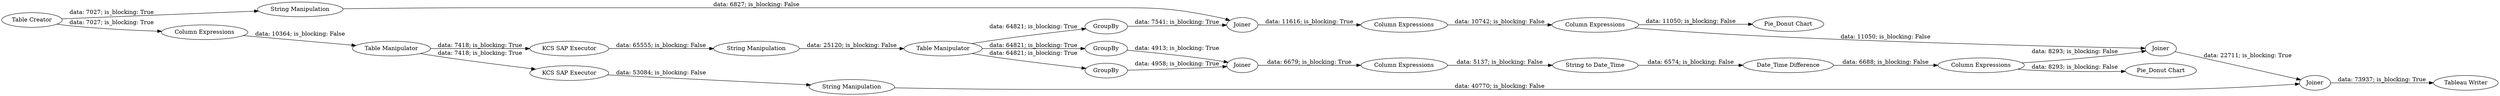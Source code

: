 digraph {
	"1774383146158658768_12" [label=Joiner]
	"1774383146158658768_17" [label="Pie_Donut Chart"]
	"1774383146158658768_29" [label="String Manipulation"]
	"1774383146158658768_26" [label="KCS SAP Executor"]
	"1774383146158658768_28" [label=Joiner]
	"1774383146158658768_11" [label=GroupBy]
	"1774383146158658768_22" [label="Pie_Donut Chart"]
	"1774383146158658768_24" [label="String Manipulation"]
	"1774383146158658768_9" [label="Table Manipulator"]
	"1774383146158658768_18" [label=GroupBy]
	"1774383146158658768_16" [label="Column Expressions"]
	"1774383146158658768_19" [label=Joiner]
	"1774383146158658768_21" [label="Column Expressions"]
	"1774383146158658768_13" [label="Column Expressions"]
	"1774383146158658768_7" [label="Table Manipulator"]
	"1774383146158658768_10" [label=GroupBy]
	"1774383146158658768_25" [label="String Manipulation"]
	"1774383146158658768_27" [label=Joiner]
	"1774383146158658768_1" [label="Table Creator"]
	"1774383146158658768_14" [label="Date_Time Difference"]
	"1774383146158658768_20" [label="Column Expressions"]
	"1774383146158658768_30" [label="Tableau Writer"]
	"1774383146158658768_8" [label="KCS SAP Executor"]
	"1774383146158658768_6" [label="Column Expressions"]
	"1774383146158658768_15" [label="String to Date_Time"]
	"1774383146158658768_16" -> "1774383146158658768_17" [label="data: 8293; is_blocking: False"]
	"1774383146158658768_15" -> "1774383146158658768_14" [label="data: 6574; is_blocking: False"]
	"1774383146158658768_10" -> "1774383146158658768_12" [label="data: 4913; is_blocking: True"]
	"1774383146158658768_21" -> "1774383146158658768_27" [label="data: 11050; is_blocking: False"]
	"1774383146158658768_26" -> "1774383146158658768_29" [label="data: 53084; is_blocking: False"]
	"1774383146158658768_19" -> "1774383146158658768_20" [label="data: 11616; is_blocking: True"]
	"1774383146158658768_25" -> "1774383146158658768_19" [label="data: 6827; is_blocking: False"]
	"1774383146158658768_12" -> "1774383146158658768_13" [label="data: 6679; is_blocking: True"]
	"1774383146158658768_9" -> "1774383146158658768_18" [label="data: 64821; is_blocking: True"]
	"1774383146158658768_16" -> "1774383146158658768_27" [label="data: 8293; is_blocking: False"]
	"1774383146158658768_13" -> "1774383146158658768_15" [label="data: 5137; is_blocking: False"]
	"1774383146158658768_9" -> "1774383146158658768_10" [label="data: 64821; is_blocking: True"]
	"1774383146158658768_21" -> "1774383146158658768_22" [label="data: 11050; is_blocking: False"]
	"1774383146158658768_11" -> "1774383146158658768_12" [label="data: 4958; is_blocking: True"]
	"1774383146158658768_18" -> "1774383146158658768_19" [label="data: 7541; is_blocking: True"]
	"1774383146158658768_29" -> "1774383146158658768_28" [label="data: 40770; is_blocking: False"]
	"1774383146158658768_9" -> "1774383146158658768_11" [label="data: 64821; is_blocking: True"]
	"1774383146158658768_8" -> "1774383146158658768_24" [label="data: 65555; is_blocking: False"]
	"1774383146158658768_24" -> "1774383146158658768_9" [label="data: 25120; is_blocking: False"]
	"1774383146158658768_14" -> "1774383146158658768_16" [label="data: 6688; is_blocking: False"]
	"1774383146158658768_20" -> "1774383146158658768_21" [label="data: 10742; is_blocking: False"]
	"1774383146158658768_28" -> "1774383146158658768_30" [label="data: 73937; is_blocking: True"]
	"1774383146158658768_7" -> "1774383146158658768_26" [label="data: 7418; is_blocking: True"]
	"1774383146158658768_7" -> "1774383146158658768_8" [label="data: 7418; is_blocking: True"]
	"1774383146158658768_1" -> "1774383146158658768_25" [label="data: 7027; is_blocking: True"]
	"1774383146158658768_1" -> "1774383146158658768_6" [label="data: 7027; is_blocking: True"]
	"1774383146158658768_27" -> "1774383146158658768_28" [label="data: 22711; is_blocking: True"]
	"1774383146158658768_6" -> "1774383146158658768_7" [label="data: 10364; is_blocking: False"]
	rankdir=LR
}
